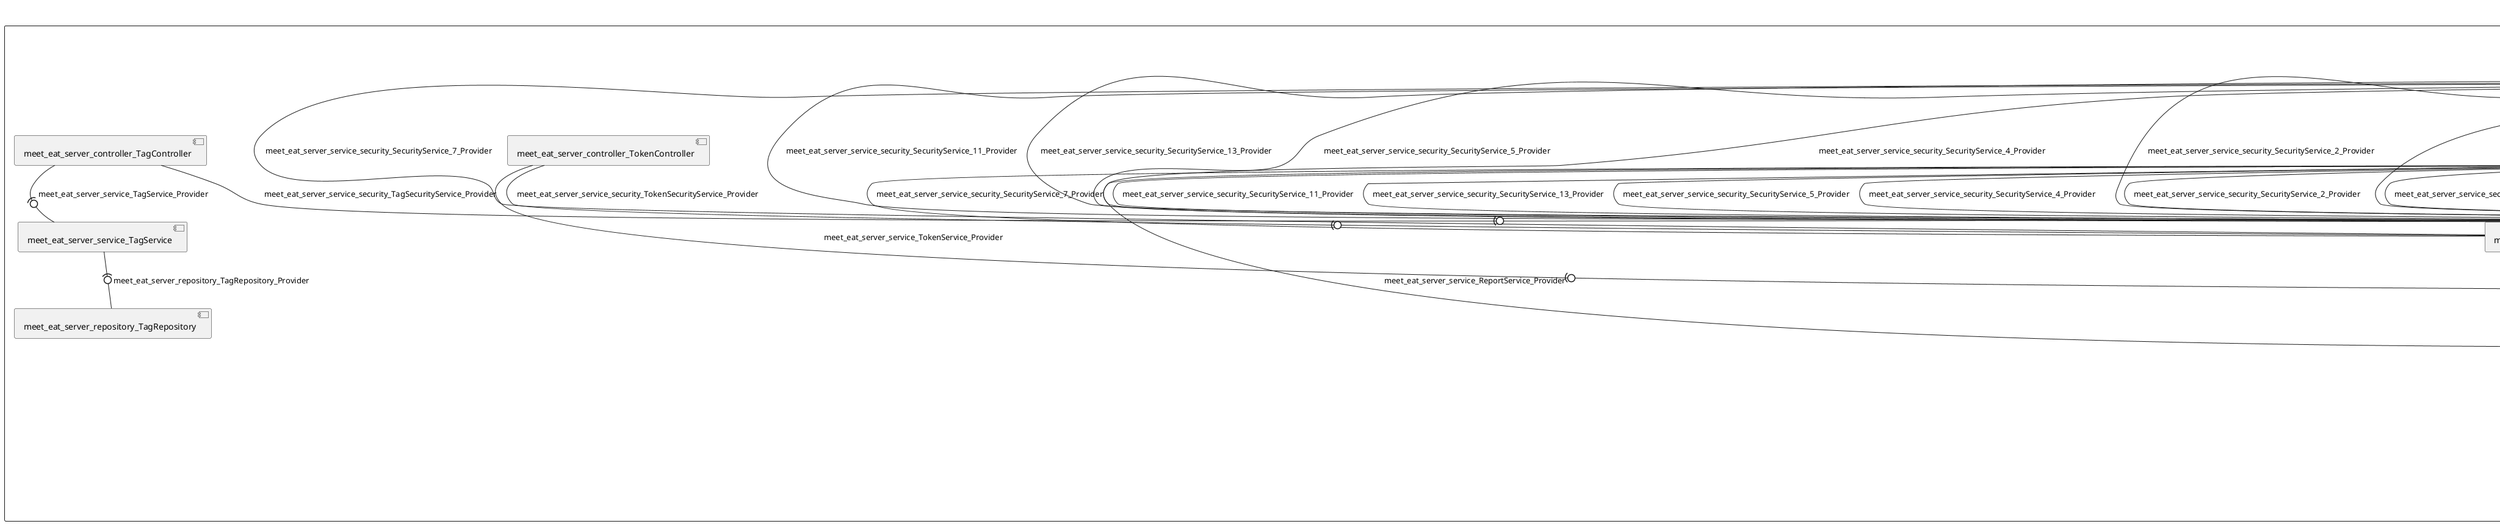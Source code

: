 @startuml
skinparam fixCircleLabelOverlapping true
skinparam componentStyle uml2
rectangle System {
[meet_eat_server_controller_BookmarkController] [[meet-eat-meet-eat-server.repository#_Hvy78tdxEe6oY_taKs_AEA]]
[meet_eat_server_controller_OfferController] [[meet-eat-meet-eat-server.repository#_Hvy78tdxEe6oY_taKs_AEA]]
[meet_eat_server_controller_ParticipationController] [[meet-eat-meet-eat-server.repository#_Hvy78tdxEe6oY_taKs_AEA]]
[meet_eat_server_controller_RatingController] [[meet-eat-meet-eat-server.repository#_Hvy78tdxEe6oY_taKs_AEA]]
[meet_eat_server_controller_ReportController] [[meet-eat-meet-eat-server.repository#_Hvy78tdxEe6oY_taKs_AEA]]
[meet_eat_server_controller_SubscriptionController] [[meet-eat-meet-eat-server.repository#_Hvy78tdxEe6oY_taKs_AEA]]
[meet_eat_server_controller_TagController] [[meet-eat-meet-eat-server.repository#_Hvy78tdxEe6oY_taKs_AEA]]
[meet_eat_server_controller_TokenController] [[meet-eat-meet-eat-server.repository#_Hvy78tdxEe6oY_taKs_AEA]]
[meet_eat_server_controller_UserController] [[meet-eat-meet-eat-server.repository#_Hvy78tdxEe6oY_taKs_AEA]]
[meet_eat_server_repository_BookmarkRepository] [[meet-eat-meet-eat-server.repository#_Hvy78tdxEe6oY_taKs_AEA]]
[meet_eat_server_repository_OfferRepository] [[meet-eat-meet-eat-server.repository#_Hvy78tdxEe6oY_taKs_AEA]]
[meet_eat_server_repository_ParticipationRepository] [[meet-eat-meet-eat-server.repository#_Hvy78tdxEe6oY_taKs_AEA]]
[meet_eat_server_repository_RatingRepository] [[meet-eat-meet-eat-server.repository#_Hvy78tdxEe6oY_taKs_AEA]]
[meet_eat_server_repository_ReportRepository] [[meet-eat-meet-eat-server.repository#_Hvy78tdxEe6oY_taKs_AEA]]
[meet_eat_server_repository_SubscriptionRepository] [[meet-eat-meet-eat-server.repository#_Hvy78tdxEe6oY_taKs_AEA]]
[meet_eat_server_repository_TagRepository] [[meet-eat-meet-eat-server.repository#_Hvy78tdxEe6oY_taKs_AEA]]
[meet_eat_server_repository_TokenRepository] [[meet-eat-meet-eat-server.repository#_Hvy78tdxEe6oY_taKs_AEA]]
[meet_eat_server_repository_UserRepository] [[meet-eat-meet-eat-server.repository#_Hvy78tdxEe6oY_taKs_AEA]]
[meet_eat_server_service_BookmarkService] [[meet-eat-meet-eat-server.repository#_Hvy78tdxEe6oY_taKs_AEA]]
[meet_eat_server_service_EmailService] [[meet-eat-meet-eat-server.repository#_Hvy78tdxEe6oY_taKs_AEA]]
[meet_eat_server_service_JavaMailSender_Provider] [[meet-eat-meet-eat-server.repository#_Hvy78tdxEe6oY_taKs_AEA]]
[meet_eat_server_service_OfferService] [[meet-eat-meet-eat-server.repository#_Hvy78tdxEe6oY_taKs_AEA]]
[meet_eat_server_service_ParticipationService] [[meet-eat-meet-eat-server.repository#_Hvy78tdxEe6oY_taKs_AEA]]
[meet_eat_server_service_RatingService] [[meet-eat-meet-eat-server.repository#_Hvy78tdxEe6oY_taKs_AEA]]
[meet_eat_server_service_ReportService] [[meet-eat-meet-eat-server.repository#_Hvy78tdxEe6oY_taKs_AEA]]
[meet_eat_server_service_SubscriptionService] [[meet-eat-meet-eat-server.repository#_Hvy78tdxEe6oY_taKs_AEA]]
[meet_eat_server_service_TagService] [[meet-eat-meet-eat-server.repository#_Hvy78tdxEe6oY_taKs_AEA]]
[meet_eat_server_service_TokenService] [[meet-eat-meet-eat-server.repository#_Hvy78tdxEe6oY_taKs_AEA]]
[meet_eat_server_service_UserService] [[meet-eat-meet-eat-server.repository#_Hvy78tdxEe6oY_taKs_AEA]]
[meet_eat_server_service_security_BookmarkSecurityService] [[meet-eat-meet-eat-server.repository#_Hvy78tdxEe6oY_taKs_AEA]]
[meet_eat_server_service_security_OfferSecurityService] [[meet-eat-meet-eat-server.repository#_Hvy78tdxEe6oY_taKs_AEA]]
[meet_eat_server_service_security_ParticipationSecurityService] [[meet-eat-meet-eat-server.repository#_Hvy78tdxEe6oY_taKs_AEA]]
[meet_eat_server_service_security_RatingSecurityService] [[meet-eat-meet-eat-server.repository#_Hvy78tdxEe6oY_taKs_AEA]]
[meet_eat_server_service_security_ReportSecurityService] [[meet-eat-meet-eat-server.repository#_Hvy78tdxEe6oY_taKs_AEA]]
[meet_eat_server_service_security_SecurityService_10_Provider] [[meet-eat-meet-eat-server.repository#_Hvy78tdxEe6oY_taKs_AEA]]
[meet_eat_server_service_security_SecurityService_3_Provider] [[meet-eat-meet-eat-server.repository#_Hvy78tdxEe6oY_taKs_AEA]]
[meet_eat_server_service_security_SecurityService_6_Provider] [[meet-eat-meet-eat-server.repository#_Hvy78tdxEe6oY_taKs_AEA]]
[meet_eat_server_service_security_SecurityService_8_Provider] [[meet-eat-meet-eat-server.repository#_Hvy78tdxEe6oY_taKs_AEA]]
[meet_eat_server_service_security_SecurityService_Provider] [[meet-eat-meet-eat-server.repository#_Hvy78tdxEe6oY_taKs_AEA]]
[meet_eat_server_service_security_SubscriptionSecurityService] [[meet-eat-meet-eat-server.repository#_Hvy78tdxEe6oY_taKs_AEA]]
[meet_eat_server_service_security_TagSecurityService] [[meet-eat-meet-eat-server.repository#_Hvy78tdxEe6oY_taKs_AEA]]
[meet_eat_server_service_security_TokenSecurityService] [[meet-eat-meet-eat-server.repository#_Hvy78tdxEe6oY_taKs_AEA]]
[meet_eat_server_service_security_UserSecurityService] [[meet-eat-meet-eat-server.repository#_Hvy78tdxEe6oY_taKs_AEA]]
[meet_eat_server_service_BookmarkService] -(0- [meet_eat_server_repository_BookmarkRepository] : meet_eat_server_repository_BookmarkRepository_Provider
[meet_eat_server_service_OfferService] -(0- [meet_eat_server_repository_OfferRepository] : meet_eat_server_repository_OfferRepository_Provider
[meet_eat_server_service_ParticipationService] -(0- [meet_eat_server_repository_ParticipationRepository] : meet_eat_server_repository_ParticipationRepository_Provider
[meet_eat_server_service_RatingService] -(0- [meet_eat_server_repository_RatingRepository] : meet_eat_server_repository_RatingRepository_Provider
[meet_eat_server_service_ReportService] -(0- [meet_eat_server_repository_ReportRepository] : meet_eat_server_repository_ReportRepository_Provider
[meet_eat_server_service_SubscriptionService] -(0- [meet_eat_server_repository_SubscriptionRepository] : meet_eat_server_repository_SubscriptionRepository_Provider
[meet_eat_server_service_TagService] -(0- [meet_eat_server_repository_TagRepository] : meet_eat_server_repository_TagRepository_Provider
[meet_eat_server_service_TokenService] -(0- [meet_eat_server_repository_TokenRepository] : meet_eat_server_repository_TokenRepository_Provider
[meet_eat_server_service_UserService] -(0- [meet_eat_server_repository_UserRepository] : meet_eat_server_repository_UserRepository_Provider
[meet_eat_server_service_UserService] -(0- [meet_eat_server_service_BookmarkService] : meet_eat_server_service_BookmarkService_Provider
[meet_eat_server_controller_BookmarkController] -(0- [meet_eat_server_service_BookmarkService] : meet_eat_server_service_BookmarkService_Provider
[meet_eat_server_service_OfferService] -(0- [meet_eat_server_service_BookmarkService] : meet_eat_server_service_BookmarkService_Provider
[meet_eat_server_service_UserService] -(0- [meet_eat_server_service_EmailService] : meet_eat_server_service_EmailService_Provider
[meet_eat_server_service_EmailService] -(0- [meet_eat_server_service_JavaMailSender_Provider] : meet_eat_server_service_JavaMailSender_Provider
[meet_eat_server_service_ParticipationService] -(0- [meet_eat_server_service_OfferService] : meet_eat_server_service_OfferService_Provider
[meet_eat_server_service_UserService] -(0- [meet_eat_server_service_OfferService] : meet_eat_server_service_OfferService_Provider
[meet_eat_server_controller_OfferController] -(0- [meet_eat_server_service_OfferService] : meet_eat_server_service_OfferService_Provider
[meet_eat_server_controller_ParticipationController] -(0- [meet_eat_server_service_ParticipationService] : meet_eat_server_service_ParticipationService_Provider
[meet_eat_server_service_UserService] -(0- [meet_eat_server_service_ParticipationService] : meet_eat_server_service_ParticipationService_Provider
[meet_eat_server_service_OfferService] -(0- [meet_eat_server_service_ParticipationService] : meet_eat_server_service_ParticipationService_Provider
[meet_eat_server_service_UserService] -(0- [meet_eat_server_service_RatingService] : meet_eat_server_service_RatingService_Provider
[meet_eat_server_controller_RatingController] -(0- [meet_eat_server_service_RatingService] : meet_eat_server_service_RatingService_Provider
[meet_eat_server_service_OfferService] -(0- [meet_eat_server_service_RatingService] : meet_eat_server_service_RatingService_Provider
[meet_eat_server_controller_ReportController] -(0- [meet_eat_server_service_ReportService] : meet_eat_server_service_ReportService_Provider
[meet_eat_server_service_OfferService] -(0- [meet_eat_server_service_ReportService] : meet_eat_server_service_ReportService_Provider
[meet_eat_server_service_UserService] -(0- [meet_eat_server_service_ReportService] : meet_eat_server_service_ReportService_Provider
[meet_eat_server_controller_SubscriptionController] -(0- [meet_eat_server_service_SubscriptionService] : meet_eat_server_service_SubscriptionService_Provider
[meet_eat_server_service_OfferService] -(0- [meet_eat_server_service_SubscriptionService] : meet_eat_server_service_SubscriptionService_Provider
[meet_eat_server_service_UserService] -(0- [meet_eat_server_service_SubscriptionService] : meet_eat_server_service_SubscriptionService_Provider
[meet_eat_server_controller_TagController] -(0- [meet_eat_server_service_TagService] : meet_eat_server_service_TagService_Provider
[meet_eat_server_service_security_OfferSecurityService] -(0- [meet_eat_server_service_TokenService] : meet_eat_server_service_TokenService_Provider
[meet_eat_server_service_security_ReportSecurityService] -(0- [meet_eat_server_service_TokenService] : meet_eat_server_service_TokenService_Provider
[meet_eat_server_service_security_ParticipationSecurityService] -(0- [meet_eat_server_service_TokenService] : meet_eat_server_service_TokenService_Provider
[meet_eat_server_service_security_BookmarkSecurityService] -(0- [meet_eat_server_service_TokenService] : meet_eat_server_service_TokenService_Provider
[meet_eat_server_service_security_SubscriptionSecurityService] -(0- [meet_eat_server_service_TokenService] : meet_eat_server_service_TokenService_Provider
[meet_eat_server_service_security_UserSecurityService] -(0- [meet_eat_server_service_TokenService] : meet_eat_server_service_TokenService_Provider
[meet_eat_server_service_security_TokenSecurityService] -(0- [meet_eat_server_service_TokenService] : meet_eat_server_service_TokenService_Provider
[meet_eat_server_service_security_TagSecurityService] -(0- [meet_eat_server_service_TokenService] : meet_eat_server_service_TokenService_Provider
[meet_eat_server_service_UserService] -(0- [meet_eat_server_service_TokenService] : meet_eat_server_service_TokenService_Provider
[meet_eat_server_service_security_RatingSecurityService] -(0- [meet_eat_server_service_TokenService] : meet_eat_server_service_TokenService_Provider
[meet_eat_server_controller_TokenController] -(0- [meet_eat_server_service_TokenService] : meet_eat_server_service_TokenService_Provider
[meet_eat_server_controller_UserController] -(0- [meet_eat_server_service_UserService] : meet_eat_server_service_UserService_Provider
[meet_eat_server_service_OfferService] -(0- [meet_eat_server_service_UserService] : meet_eat_server_service_UserService_Provider
[meet_eat_server_service_TokenService] -(0- [meet_eat_server_service_UserService] : meet_eat_server_service_UserService_Provider
[meet_eat_server_service_SubscriptionService] -(0- [meet_eat_server_service_UserService] : meet_eat_server_service_UserService_Provider
[meet_eat_server_service_BookmarkService] -(0- [meet_eat_server_service_UserService] : meet_eat_server_service_UserService_Provider
[meet_eat_server_service_RatingService] -(0- [meet_eat_server_service_UserService] : meet_eat_server_service_UserService_Provider
[meet_eat_server_controller_OfferController] -(0- [meet_eat_server_service_security_OfferSecurityService] : meet_eat_server_service_security_OfferSecurityService_Provider
[meet_eat_server_controller_SubscriptionController] -(0- [meet_eat_server_service_security_SecurityService_10_Provider] : meet_eat_server_service_security_SecurityService_10_Provider
[meet_eat_server_controller_ReportController] -(0- [meet_eat_server_service_security_SecurityService_10_Provider] : meet_eat_server_service_security_SecurityService_10_Provider
[meet_eat_server_controller_ParticipationController] -(0- [meet_eat_server_service_security_SecurityService_10_Provider] : meet_eat_server_service_security_SecurityService_10_Provider
[meet_eat_server_controller_RatingController] -(0- [meet_eat_server_service_security_SecurityService_10_Provider] : meet_eat_server_service_security_SecurityService_10_Provider
[meet_eat_server_controller_BookmarkController] -(0- [meet_eat_server_service_security_SecurityService_10_Provider] : meet_eat_server_service_security_SecurityService_10_Provider
[meet_eat_server_controller_RatingController] -(0- [meet_eat_server_service_security_TagSecurityService] : meet_eat_server_service_security_SecurityService_11_Provider
[meet_eat_server_controller_ReportController] -(0- [meet_eat_server_service_security_TagSecurityService] : meet_eat_server_service_security_SecurityService_11_Provider
[meet_eat_server_controller_SubscriptionController] -(0- [meet_eat_server_service_security_TagSecurityService] : meet_eat_server_service_security_SecurityService_11_Provider
[meet_eat_server_controller_ParticipationController] -(0- [meet_eat_server_service_security_TagSecurityService] : meet_eat_server_service_security_SecurityService_11_Provider
[meet_eat_server_controller_BookmarkController] -(0- [meet_eat_server_service_security_TagSecurityService] : meet_eat_server_service_security_SecurityService_11_Provider
[meet_eat_server_controller_ParticipationController] -(0- [meet_eat_server_service_security_BookmarkSecurityService] : meet_eat_server_service_security_SecurityService_12_Provider
[meet_eat_server_controller_BookmarkController] -(0- [meet_eat_server_service_security_BookmarkSecurityService] : meet_eat_server_service_security_SecurityService_12_Provider
[meet_eat_server_controller_SubscriptionController] -(0- [meet_eat_server_service_security_BookmarkSecurityService] : meet_eat_server_service_security_SecurityService_12_Provider
[meet_eat_server_controller_RatingController] -(0- [meet_eat_server_service_security_BookmarkSecurityService] : meet_eat_server_service_security_SecurityService_12_Provider
[meet_eat_server_controller_ReportController] -(0- [meet_eat_server_service_security_BookmarkSecurityService] : meet_eat_server_service_security_SecurityService_12_Provider
[meet_eat_server_controller_BookmarkController] -(0- [meet_eat_server_service_security_RatingSecurityService] : meet_eat_server_service_security_SecurityService_13_Provider
[meet_eat_server_controller_ParticipationController] -(0- [meet_eat_server_service_security_RatingSecurityService] : meet_eat_server_service_security_SecurityService_13_Provider
[meet_eat_server_controller_SubscriptionController] -(0- [meet_eat_server_service_security_RatingSecurityService] : meet_eat_server_service_security_SecurityService_13_Provider
[meet_eat_server_controller_RatingController] -(0- [meet_eat_server_service_security_RatingSecurityService] : meet_eat_server_service_security_SecurityService_13_Provider
[meet_eat_server_controller_ReportController] -(0- [meet_eat_server_service_security_RatingSecurityService] : meet_eat_server_service_security_SecurityService_13_Provider
[meet_eat_server_controller_RatingController] -(0- [meet_eat_server_service_security_UserSecurityService] : meet_eat_server_service_security_SecurityService_14_Provider
[meet_eat_server_controller_BookmarkController] -(0- [meet_eat_server_service_security_UserSecurityService] : meet_eat_server_service_security_SecurityService_14_Provider
[meet_eat_server_controller_SubscriptionController] -(0- [meet_eat_server_service_security_UserSecurityService] : meet_eat_server_service_security_SecurityService_14_Provider
[meet_eat_server_controller_ReportController] -(0- [meet_eat_server_service_security_UserSecurityService] : meet_eat_server_service_security_SecurityService_14_Provider
[meet_eat_server_controller_ParticipationController] -(0- [meet_eat_server_service_security_UserSecurityService] : meet_eat_server_service_security_SecurityService_14_Provider
[meet_eat_server_controller_ReportController] -(0- [meet_eat_server_service_security_BookmarkSecurityService] : meet_eat_server_service_security_SecurityService_2_Provider
[meet_eat_server_controller_ReportController] -(0- [meet_eat_server_service_security_ReportSecurityService] : meet_eat_server_service_security_SecurityService_2_Provider
[meet_eat_server_controller_SubscriptionController] -(0- [meet_eat_server_service_security_BookmarkSecurityService] : meet_eat_server_service_security_SecurityService_2_Provider
[meet_eat_server_controller_SubscriptionController] -(0- [meet_eat_server_service_security_ReportSecurityService] : meet_eat_server_service_security_SecurityService_2_Provider
[meet_eat_server_controller_ParticipationController] -(0- [meet_eat_server_service_security_ReportSecurityService] : meet_eat_server_service_security_SecurityService_2_Provider
[meet_eat_server_controller_RatingController] -(0- [meet_eat_server_service_security_ReportSecurityService] : meet_eat_server_service_security_SecurityService_2_Provider
[meet_eat_server_controller_BookmarkController] -(0- [meet_eat_server_service_security_BookmarkSecurityService] : meet_eat_server_service_security_SecurityService_2_Provider
[meet_eat_server_controller_RatingController] -(0- [meet_eat_server_service_security_BookmarkSecurityService] : meet_eat_server_service_security_SecurityService_2_Provider
[meet_eat_server_controller_ParticipationController] -(0- [meet_eat_server_service_security_BookmarkSecurityService] : meet_eat_server_service_security_SecurityService_2_Provider
[meet_eat_server_controller_BookmarkController] -(0- [meet_eat_server_service_security_ReportSecurityService] : meet_eat_server_service_security_SecurityService_2_Provider
[meet_eat_server_controller_ParticipationController] -(0- [meet_eat_server_service_security_SecurityService_3_Provider] : meet_eat_server_service_security_SecurityService_3_Provider
[meet_eat_server_controller_ReportController] -(0- [meet_eat_server_service_security_SecurityService_3_Provider] : meet_eat_server_service_security_SecurityService_3_Provider
[meet_eat_server_controller_RatingController] -(0- [meet_eat_server_service_security_SecurityService_3_Provider] : meet_eat_server_service_security_SecurityService_3_Provider
[meet_eat_server_controller_SubscriptionController] -(0- [meet_eat_server_service_security_SecurityService_3_Provider] : meet_eat_server_service_security_SecurityService_3_Provider
[meet_eat_server_controller_BookmarkController] -(0- [meet_eat_server_service_security_SecurityService_3_Provider] : meet_eat_server_service_security_SecurityService_3_Provider
[meet_eat_server_controller_ParticipationController] -(0- [meet_eat_server_service_security_SubscriptionSecurityService] : meet_eat_server_service_security_SecurityService_4_Provider
[meet_eat_server_controller_ReportController] -(0- [meet_eat_server_service_security_SubscriptionSecurityService] : meet_eat_server_service_security_SecurityService_4_Provider
[meet_eat_server_controller_SubscriptionController] -(0- [meet_eat_server_service_security_SubscriptionSecurityService] : meet_eat_server_service_security_SecurityService_4_Provider
[meet_eat_server_controller_RatingController] -(0- [meet_eat_server_service_security_SubscriptionSecurityService] : meet_eat_server_service_security_SecurityService_4_Provider
[meet_eat_server_controller_BookmarkController] -(0- [meet_eat_server_service_security_SubscriptionSecurityService] : meet_eat_server_service_security_SecurityService_4_Provider
[meet_eat_server_controller_ReportController] -(0- [meet_eat_server_service_security_ParticipationSecurityService] : meet_eat_server_service_security_SecurityService_5_Provider
[meet_eat_server_controller_SubscriptionController] -(0- [meet_eat_server_service_security_ParticipationSecurityService] : meet_eat_server_service_security_SecurityService_5_Provider
[meet_eat_server_controller_RatingController] -(0- [meet_eat_server_service_security_ParticipationSecurityService] : meet_eat_server_service_security_SecurityService_5_Provider
[meet_eat_server_controller_ParticipationController] -(0- [meet_eat_server_service_security_ParticipationSecurityService] : meet_eat_server_service_security_SecurityService_5_Provider
[meet_eat_server_controller_BookmarkController] -(0- [meet_eat_server_service_security_ParticipationSecurityService] : meet_eat_server_service_security_SecurityService_5_Provider
[meet_eat_server_controller_BookmarkController] -(0- [meet_eat_server_service_security_SecurityService_6_Provider] : meet_eat_server_service_security_SecurityService_6_Provider
[meet_eat_server_controller_RatingController] -(0- [meet_eat_server_service_security_SecurityService_6_Provider] : meet_eat_server_service_security_SecurityService_6_Provider
[meet_eat_server_controller_ParticipationController] -(0- [meet_eat_server_service_security_SecurityService_6_Provider] : meet_eat_server_service_security_SecurityService_6_Provider
[meet_eat_server_controller_SubscriptionController] -(0- [meet_eat_server_service_security_SecurityService_6_Provider] : meet_eat_server_service_security_SecurityService_6_Provider
[meet_eat_server_controller_ReportController] -(0- [meet_eat_server_service_security_SecurityService_6_Provider] : meet_eat_server_service_security_SecurityService_6_Provider
[meet_eat_server_controller_ParticipationController] -(0- [meet_eat_server_service_security_TokenSecurityService] : meet_eat_server_service_security_SecurityService_7_Provider
[meet_eat_server_controller_BookmarkController] -(0- [meet_eat_server_service_security_TokenSecurityService] : meet_eat_server_service_security_SecurityService_7_Provider
[meet_eat_server_controller_ReportController] -(0- [meet_eat_server_service_security_TokenSecurityService] : meet_eat_server_service_security_SecurityService_7_Provider
[meet_eat_server_controller_RatingController] -(0- [meet_eat_server_service_security_TokenSecurityService] : meet_eat_server_service_security_SecurityService_7_Provider
[meet_eat_server_controller_SubscriptionController] -(0- [meet_eat_server_service_security_TokenSecurityService] : meet_eat_server_service_security_SecurityService_7_Provider
[meet_eat_server_controller_BookmarkController] -(0- [meet_eat_server_service_security_SecurityService_8_Provider] : meet_eat_server_service_security_SecurityService_8_Provider
[meet_eat_server_controller_RatingController] -(0- [meet_eat_server_service_security_SecurityService_8_Provider] : meet_eat_server_service_security_SecurityService_8_Provider
[meet_eat_server_controller_ReportController] -(0- [meet_eat_server_service_security_SecurityService_8_Provider] : meet_eat_server_service_security_SecurityService_8_Provider
[meet_eat_server_controller_SubscriptionController] -(0- [meet_eat_server_service_security_SecurityService_8_Provider] : meet_eat_server_service_security_SecurityService_8_Provider
[meet_eat_server_controller_ParticipationController] -(0- [meet_eat_server_service_security_SecurityService_8_Provider] : meet_eat_server_service_security_SecurityService_8_Provider
[meet_eat_server_controller_RatingController] -(0- [meet_eat_server_service_security_OfferSecurityService] : meet_eat_server_service_security_SecurityService_9_Provider
[meet_eat_server_controller_SubscriptionController] -(0- [meet_eat_server_service_security_OfferSecurityService] : meet_eat_server_service_security_SecurityService_9_Provider
[meet_eat_server_controller_ReportController] -(0- [meet_eat_server_service_security_OfferSecurityService] : meet_eat_server_service_security_SecurityService_9_Provider
[meet_eat_server_controller_BookmarkController] -(0- [meet_eat_server_service_security_OfferSecurityService] : meet_eat_server_service_security_SecurityService_9_Provider
[meet_eat_server_controller_ParticipationController] -(0- [meet_eat_server_service_security_OfferSecurityService] : meet_eat_server_service_security_SecurityService_9_Provider
[meet_eat_server_controller_ParticipationController] -(0- [meet_eat_server_service_security_SecurityService_Provider] : meet_eat_server_service_security_SecurityService_Provider
[meet_eat_server_controller_ReportController] -(0- [meet_eat_server_service_security_SecurityService_Provider] : meet_eat_server_service_security_SecurityService_Provider
[meet_eat_server_controller_RatingController] -(0- [meet_eat_server_service_security_SecurityService_Provider] : meet_eat_server_service_security_SecurityService_Provider
[meet_eat_server_controller_BookmarkController] -(0- [meet_eat_server_service_security_SecurityService_Provider] : meet_eat_server_service_security_SecurityService_Provider
[meet_eat_server_controller_SubscriptionController] -(0- [meet_eat_server_service_security_SecurityService_Provider] : meet_eat_server_service_security_SecurityService_Provider
[meet_eat_server_controller_TagController] -(0- [meet_eat_server_service_security_TagSecurityService] : meet_eat_server_service_security_TagSecurityService_Provider
[meet_eat_server_controller_TokenController] -(0- [meet_eat_server_service_security_TokenSecurityService] : meet_eat_server_service_security_TokenSecurityService_Provider
[meet_eat_server_controller_UserController] -(0- [meet_eat_server_service_security_UserSecurityService] : meet_eat_server_service_security_UserSecurityService_Provider
}

@enduml
